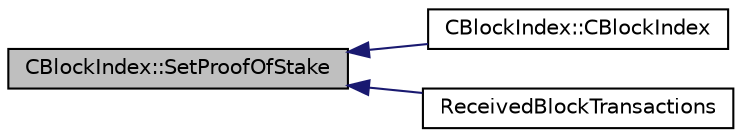 digraph "CBlockIndex::SetProofOfStake"
{
  edge [fontname="Helvetica",fontsize="10",labelfontname="Helvetica",labelfontsize="10"];
  node [fontname="Helvetica",fontsize="10",shape=record];
  rankdir="LR";
  Node384 [label="CBlockIndex::SetProofOfStake",height=0.2,width=0.4,color="black", fillcolor="grey75", style="filled", fontcolor="black"];
  Node384 -> Node385 [dir="back",color="midnightblue",fontsize="10",style="solid",fontname="Helvetica"];
  Node385 [label="CBlockIndex::CBlockIndex",height=0.2,width=0.4,color="black", fillcolor="white", style="filled",URL="$class_c_block_index.html#a13df42495bcb07ed87e15efb5d43c324"];
  Node384 -> Node386 [dir="back",color="midnightblue",fontsize="10",style="solid",fontname="Helvetica"];
  Node386 [label="ReceivedBlockTransactions",height=0.2,width=0.4,color="black", fillcolor="white", style="filled",URL="$main_8cpp.html#a7aa00729b80bc41cad0bb27cda025e38",tooltip="Mark a block as having its data received and checked (up to BLOCK_VALID_TRANSACTIONS). "];
}
